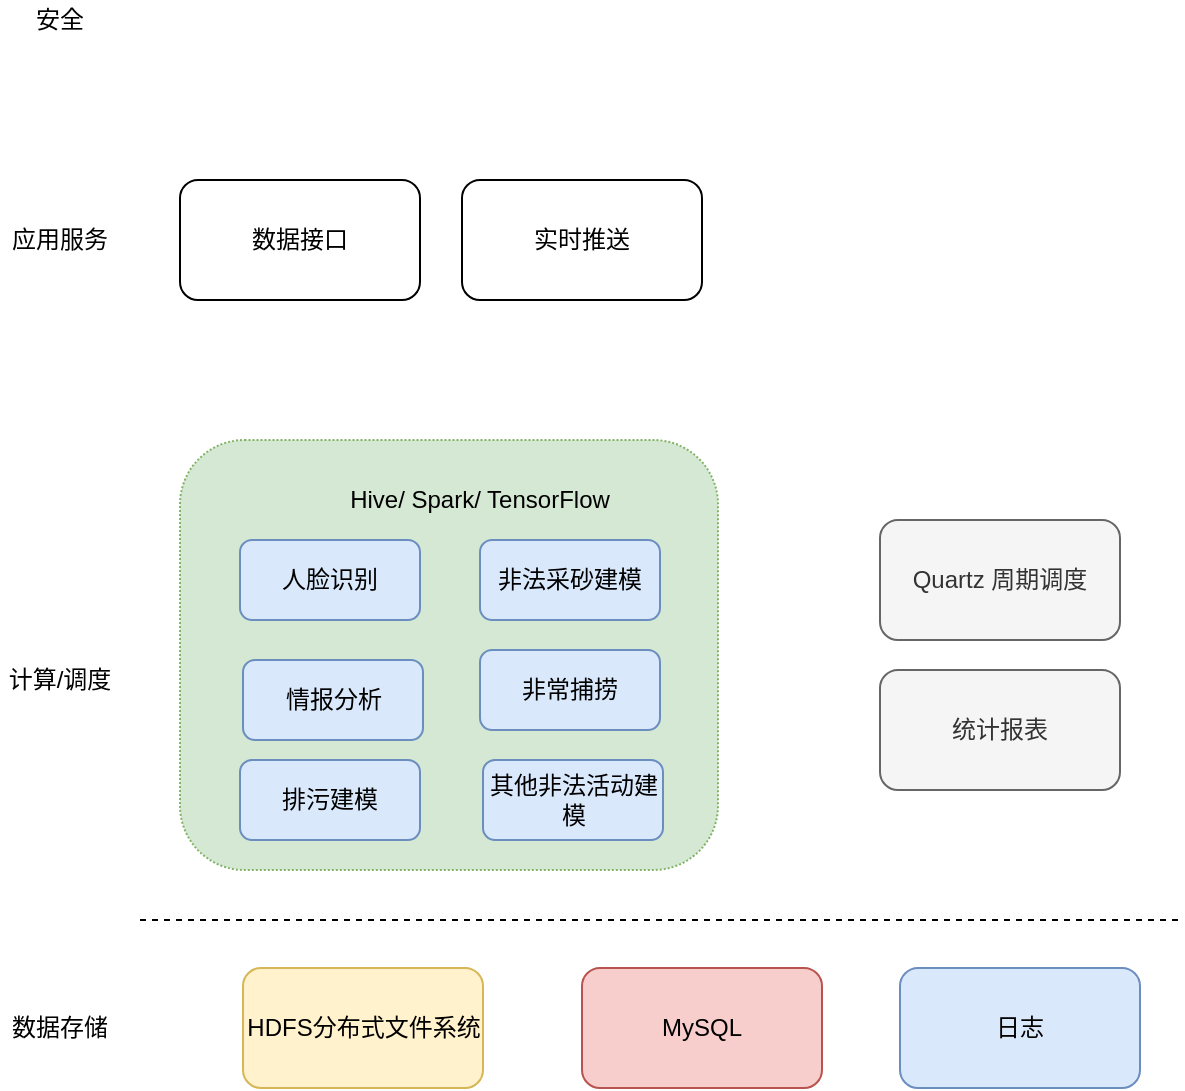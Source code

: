 <mxfile version="12.3.6" type="github" pages="1">
  <diagram id="wH5oIil5O3f5OFuHpAPj" name="第 1 页">
    <mxGraphModel dx="893" dy="591" grid="1" gridSize="10" guides="1" tooltips="1" connect="1" arrows="1" fold="1" page="1" pageScale="1" pageWidth="827" pageHeight="1169" math="0" shadow="0">
      <root>
        <mxCell id="0"/>
        <mxCell id="1" parent="0"/>
        <mxCell id="3A5Cxgbc8CVoEQmnolI1-1" value="HDFS分布式文件系统" style="rounded=1;whiteSpace=wrap;html=1;fillColor=#fff2cc;strokeColor=#d6b656;" vertex="1" parent="1">
          <mxGeometry x="171.5" y="494" width="120" height="60" as="geometry"/>
        </mxCell>
        <mxCell id="3A5Cxgbc8CVoEQmnolI1-2" value="MySQL" style="rounded=1;whiteSpace=wrap;html=1;fillColor=#f8cecc;strokeColor=#b85450;" vertex="1" parent="1">
          <mxGeometry x="341" y="494" width="120" height="60" as="geometry"/>
        </mxCell>
        <mxCell id="3A5Cxgbc8CVoEQmnolI1-4" value="" style="endArrow=none;dashed=1;html=1;" edge="1" parent="1">
          <mxGeometry width="50" height="50" relative="1" as="geometry">
            <mxPoint x="120" y="470" as="sourcePoint"/>
            <mxPoint x="640" y="470" as="targetPoint"/>
            <Array as="points">
              <mxPoint x="400" y="470"/>
            </Array>
          </mxGeometry>
        </mxCell>
        <mxCell id="3A5Cxgbc8CVoEQmnolI1-5" value="数据存储" style="text;html=1;strokeColor=none;fillColor=none;align=center;verticalAlign=middle;whiteSpace=wrap;rounded=0;" vertex="1" parent="1">
          <mxGeometry x="50" y="514" width="60" height="20" as="geometry"/>
        </mxCell>
        <mxCell id="3A5Cxgbc8CVoEQmnolI1-6" value="日志" style="rounded=1;whiteSpace=wrap;html=1;fillColor=#dae8fc;strokeColor=#6c8ebf;" vertex="1" parent="1">
          <mxGeometry x="500" y="494" width="120" height="60" as="geometry"/>
        </mxCell>
        <mxCell id="3A5Cxgbc8CVoEQmnolI1-7" value="计算/调度" style="text;html=1;strokeColor=none;fillColor=none;align=center;verticalAlign=middle;whiteSpace=wrap;rounded=0;" vertex="1" parent="1">
          <mxGeometry x="50" y="340" width="60" height="20" as="geometry"/>
        </mxCell>
        <mxCell id="3A5Cxgbc8CVoEQmnolI1-8" value="应用服务" style="text;html=1;strokeColor=none;fillColor=none;align=center;verticalAlign=middle;whiteSpace=wrap;rounded=0;" vertex="1" parent="1">
          <mxGeometry x="50" y="120" width="60" height="20" as="geometry"/>
        </mxCell>
        <mxCell id="3A5Cxgbc8CVoEQmnolI1-9" value="安全" style="text;html=1;strokeColor=none;fillColor=none;align=center;verticalAlign=middle;whiteSpace=wrap;rounded=0;" vertex="1" parent="1">
          <mxGeometry x="50" y="10" width="60" height="20" as="geometry"/>
        </mxCell>
        <mxCell id="3A5Cxgbc8CVoEQmnolI1-10" value="" style="rounded=1;whiteSpace=wrap;html=1;dashed=1;dashPattern=1 1;fillColor=#d5e8d4;strokeColor=#82b366;" vertex="1" parent="1">
          <mxGeometry x="140" y="230" width="269" height="215" as="geometry"/>
        </mxCell>
        <mxCell id="3A5Cxgbc8CVoEQmnolI1-12" value="人脸识别" style="rounded=1;whiteSpace=wrap;html=1;fillColor=#dae8fc;strokeColor=#6c8ebf;" vertex="1" parent="1">
          <mxGeometry x="170" y="280" width="90" height="40" as="geometry"/>
        </mxCell>
        <mxCell id="3A5Cxgbc8CVoEQmnolI1-13" value="情报分析" style="rounded=1;whiteSpace=wrap;html=1;fillColor=#dae8fc;strokeColor=#6c8ebf;" vertex="1" parent="1">
          <mxGeometry x="171.5" y="340" width="90" height="40" as="geometry"/>
        </mxCell>
        <mxCell id="3A5Cxgbc8CVoEQmnolI1-14" value="非法采砂建模" style="rounded=1;whiteSpace=wrap;html=1;fillColor=#dae8fc;strokeColor=#6c8ebf;" vertex="1" parent="1">
          <mxGeometry x="290" y="280" width="90" height="40" as="geometry"/>
        </mxCell>
        <mxCell id="3A5Cxgbc8CVoEQmnolI1-15" value="非常捕捞" style="rounded=1;whiteSpace=wrap;html=1;fillColor=#dae8fc;strokeColor=#6c8ebf;" vertex="1" parent="1">
          <mxGeometry x="290" y="335" width="90" height="40" as="geometry"/>
        </mxCell>
        <mxCell id="3A5Cxgbc8CVoEQmnolI1-16" value="其他非法活动建模" style="rounded=1;whiteSpace=wrap;html=1;fillColor=#dae8fc;strokeColor=#6c8ebf;" vertex="1" parent="1">
          <mxGeometry x="291.5" y="390" width="90" height="40" as="geometry"/>
        </mxCell>
        <mxCell id="3A5Cxgbc8CVoEQmnolI1-17" value="排污建模" style="rounded=1;whiteSpace=wrap;html=1;fillColor=#dae8fc;strokeColor=#6c8ebf;" vertex="1" parent="1">
          <mxGeometry x="170" y="390" width="90" height="40" as="geometry"/>
        </mxCell>
        <mxCell id="3A5Cxgbc8CVoEQmnolI1-18" value="Quartz 周期调度" style="rounded=1;whiteSpace=wrap;html=1;fillColor=#f5f5f5;strokeColor=#666666;fontColor=#333333;" vertex="1" parent="1">
          <mxGeometry x="490" y="270" width="120" height="60" as="geometry"/>
        </mxCell>
        <mxCell id="3A5Cxgbc8CVoEQmnolI1-19" value="统计报表" style="rounded=1;whiteSpace=wrap;html=1;fillColor=#f5f5f5;strokeColor=#666666;fontColor=#333333;" vertex="1" parent="1">
          <mxGeometry x="490" y="345" width="120" height="60" as="geometry"/>
        </mxCell>
        <mxCell id="3A5Cxgbc8CVoEQmnolI1-22" value="数据接口" style="rounded=1;whiteSpace=wrap;html=1;" vertex="1" parent="1">
          <mxGeometry x="140" y="100" width="120" height="60" as="geometry"/>
        </mxCell>
        <mxCell id="3A5Cxgbc8CVoEQmnolI1-23" value="实时推送" style="rounded=1;whiteSpace=wrap;html=1;" vertex="1" parent="1">
          <mxGeometry x="281" y="100" width="120" height="60" as="geometry"/>
        </mxCell>
        <mxCell id="3A5Cxgbc8CVoEQmnolI1-24" value="Hive/ Spark/ TensorFlow" style="text;html=1;strokeColor=none;fillColor=none;align=center;verticalAlign=middle;whiteSpace=wrap;rounded=0;" vertex="1" parent="1">
          <mxGeometry x="220" y="250" width="140" height="20" as="geometry"/>
        </mxCell>
      </root>
    </mxGraphModel>
  </diagram>
</mxfile>
